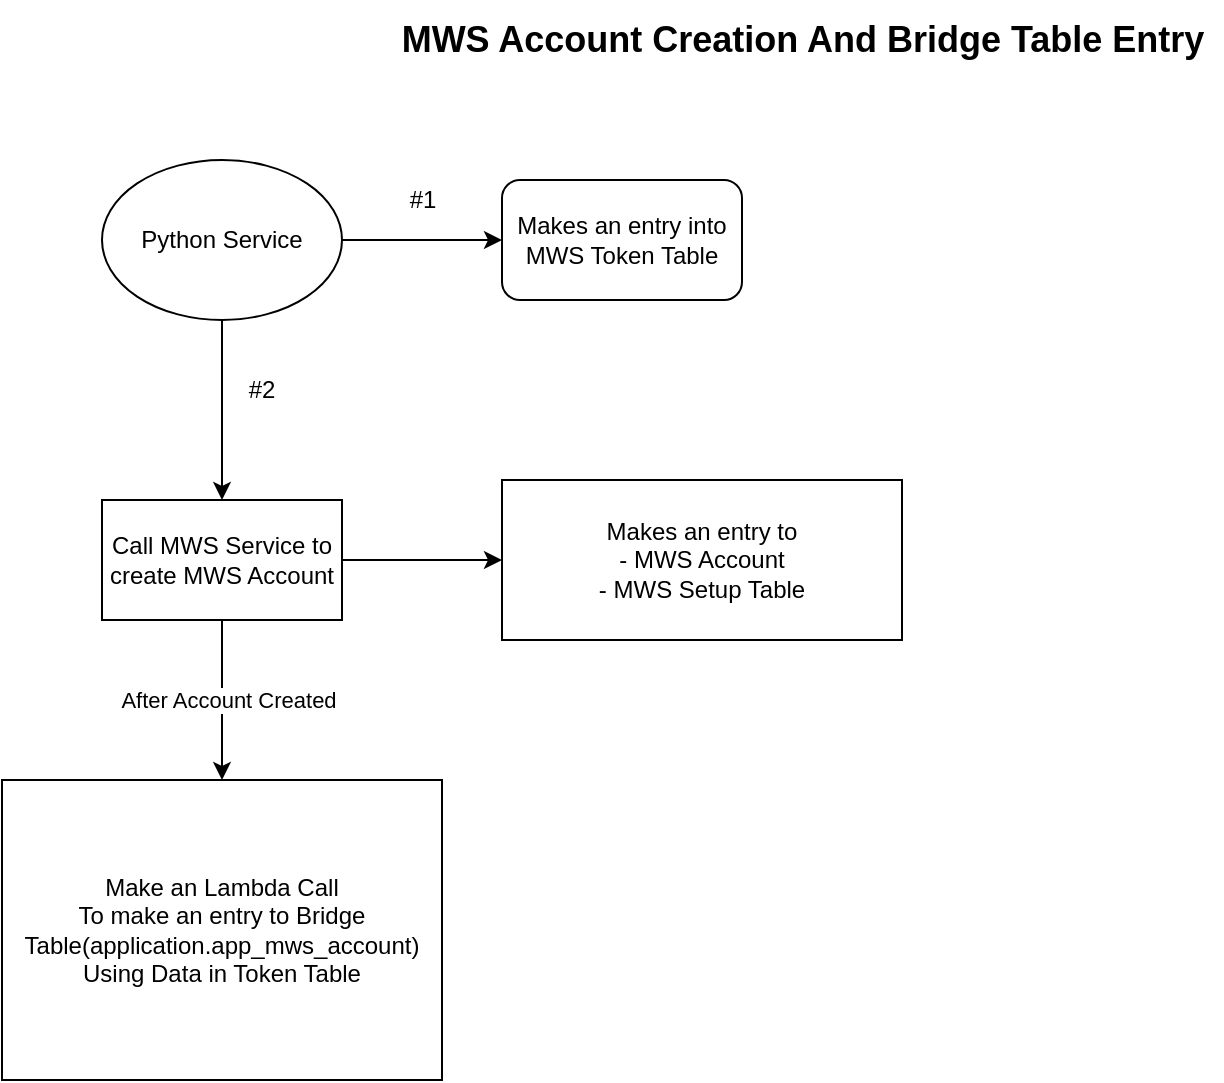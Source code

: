 <mxfile version="20.2.6" type="github" pages="3">
  <diagram id="2kyUw5TSCOFKaoBBtA5A" name="MWS Account Creation">
    <mxGraphModel dx="1186" dy="689" grid="1" gridSize="10" guides="1" tooltips="1" connect="1" arrows="1" fold="1" page="1" pageScale="1" pageWidth="827" pageHeight="1169" background="none" math="0" shadow="0">
      <root>
        <mxCell id="0" />
        <mxCell id="1" parent="0" />
        <mxCell id="R_IOrmHoINVgCqsksBNb-3" value="" style="edgeStyle=orthogonalEdgeStyle;rounded=0;orthogonalLoop=1;jettySize=auto;html=1;" parent="1" source="R_IOrmHoINVgCqsksBNb-1" target="R_IOrmHoINVgCqsksBNb-2" edge="1">
          <mxGeometry relative="1" as="geometry" />
        </mxCell>
        <mxCell id="R_IOrmHoINVgCqsksBNb-5" value="" style="edgeStyle=orthogonalEdgeStyle;rounded=0;orthogonalLoop=1;jettySize=auto;html=1;" parent="1" source="R_IOrmHoINVgCqsksBNb-1" target="R_IOrmHoINVgCqsksBNb-4" edge="1">
          <mxGeometry relative="1" as="geometry" />
        </mxCell>
        <mxCell id="R_IOrmHoINVgCqsksBNb-1" value="Python Service" style="ellipse;whiteSpace=wrap;html=1;" parent="1" vertex="1">
          <mxGeometry x="60" y="90" width="120" height="80" as="geometry" />
        </mxCell>
        <mxCell id="R_IOrmHoINVgCqsksBNb-2" value="Makes an entry into MWS Token Table" style="rounded=1;whiteSpace=wrap;html=1;" parent="1" vertex="1">
          <mxGeometry x="260" y="100" width="120" height="60" as="geometry" />
        </mxCell>
        <mxCell id="R_IOrmHoINVgCqsksBNb-7" value="" style="edgeStyle=orthogonalEdgeStyle;rounded=0;orthogonalLoop=1;jettySize=auto;html=1;" parent="1" source="R_IOrmHoINVgCqsksBNb-4" target="R_IOrmHoINVgCqsksBNb-6" edge="1">
          <mxGeometry relative="1" as="geometry" />
        </mxCell>
        <mxCell id="R_IOrmHoINVgCqsksBNb-11" value="" style="edgeStyle=orthogonalEdgeStyle;rounded=0;orthogonalLoop=1;jettySize=auto;html=1;" parent="1" source="R_IOrmHoINVgCqsksBNb-4" target="R_IOrmHoINVgCqsksBNb-10" edge="1">
          <mxGeometry relative="1" as="geometry" />
        </mxCell>
        <mxCell id="R_IOrmHoINVgCqsksBNb-12" value="After Account Created" style="edgeLabel;html=1;align=center;verticalAlign=middle;resizable=0;points=[];" parent="R_IOrmHoINVgCqsksBNb-11" vertex="1" connectable="0">
          <mxGeometry y="3" relative="1" as="geometry">
            <mxPoint as="offset" />
          </mxGeometry>
        </mxCell>
        <mxCell id="R_IOrmHoINVgCqsksBNb-4" value="Call MWS Service to create MWS Account" style="whiteSpace=wrap;html=1;" parent="1" vertex="1">
          <mxGeometry x="60" y="260" width="120" height="60" as="geometry" />
        </mxCell>
        <mxCell id="R_IOrmHoINVgCqsksBNb-6" value="Makes an entry to &lt;br&gt;- MWS Account&lt;br&gt;- MWS Setup Table" style="whiteSpace=wrap;html=1;" parent="1" vertex="1">
          <mxGeometry x="260" y="250" width="200" height="80" as="geometry" />
        </mxCell>
        <mxCell id="R_IOrmHoINVgCqsksBNb-8" value="#1" style="text;html=1;align=center;verticalAlign=middle;resizable=0;points=[];autosize=1;strokeColor=none;fillColor=none;" parent="1" vertex="1">
          <mxGeometry x="200" y="95" width="40" height="30" as="geometry" />
        </mxCell>
        <mxCell id="R_IOrmHoINVgCqsksBNb-9" value="#2" style="text;html=1;strokeColor=none;fillColor=none;align=center;verticalAlign=middle;whiteSpace=wrap;rounded=0;" parent="1" vertex="1">
          <mxGeometry x="110" y="190" width="60" height="30" as="geometry" />
        </mxCell>
        <mxCell id="R_IOrmHoINVgCqsksBNb-10" value="Make an Lambda Call&lt;br&gt;To make an entry to Bridge Table(application.app_mws_account)&lt;br&gt;Using Data in Token Table" style="whiteSpace=wrap;html=1;" parent="1" vertex="1">
          <mxGeometry x="10" y="400" width="220" height="150" as="geometry" />
        </mxCell>
        <mxCell id="_5ZpKjaNNh0cOgl5OjLV-1" value="&lt;b&gt;&lt;font style=&quot;font-size: 18px;&quot;&gt;MWS Account Creation And Bridge Table Entry&lt;/font&gt;&lt;/b&gt;" style="text;html=1;align=center;verticalAlign=middle;resizable=0;points=[];autosize=1;strokeColor=none;fillColor=none;" parent="1" vertex="1">
          <mxGeometry x="200" y="10" width="420" height="40" as="geometry" />
        </mxCell>
      </root>
    </mxGraphModel>
  </diagram>
  <diagram id="SskhIsj__zpxYApSq5ci" name="MWS Account Setup Failed">
    <mxGraphModel dx="1186" dy="625" grid="1" gridSize="10" guides="1" tooltips="1" connect="1" arrows="1" fold="1" page="1" pageScale="1" pageWidth="827" pageHeight="1169" math="0" shadow="0">
      <root>
        <mxCell id="0" />
        <mxCell id="1" parent="0" />
        <mxCell id="UV_0HoISNRlou2VlPmbs-9" style="edgeStyle=orthogonalEdgeStyle;rounded=0;orthogonalLoop=1;jettySize=auto;html=1;" parent="1" source="UV_0HoISNRlou2VlPmbs-1" target="UV_0HoISNRlou2VlPmbs-8" edge="1">
          <mxGeometry relative="1" as="geometry" />
        </mxCell>
        <mxCell id="UV_0HoISNRlou2VlPmbs-1" value="If Any Account Setup failed, And is visible in Cluvio Dashboard" style="ellipse;whiteSpace=wrap;html=1;" parent="1" vertex="1">
          <mxGeometry x="269" y="50" width="130" height="90" as="geometry" />
        </mxCell>
        <mxCell id="UV_0HoISNRlou2VlPmbs-2" value="Check the Account Present in Seller Profile Table.&amp;nbsp;&lt;br&gt;Create An Account And Make a Bridge Table Entry with same Account" style="whiteSpace=wrap;html=1;" parent="1" vertex="1">
          <mxGeometry x="20" y="390" width="180" height="130" as="geometry" />
        </mxCell>
        <mxCell id="UV_0HoISNRlou2VlPmbs-4" value="Create An Account With Respective Country Code,&amp;nbsp;&lt;br&gt;Once Data Downloaded Check for the Account and make an entry in Bridge Table&lt;br&gt;" style="whiteSpace=wrap;html=1;" parent="1" vertex="1">
          <mxGeometry x="440" y="390" width="190" height="130" as="geometry" />
        </mxCell>
        <mxCell id="UV_0HoISNRlou2VlPmbs-10" value="SELLER" style="edgeStyle=orthogonalEdgeStyle;rounded=0;orthogonalLoop=1;jettySize=auto;html=1;" parent="1" source="UV_0HoISNRlou2VlPmbs-8" target="UV_0HoISNRlou2VlPmbs-2" edge="1">
          <mxGeometry relative="1" as="geometry">
            <Array as="points">
              <mxPoint x="334" y="330" />
              <mxPoint x="110" y="330" />
            </Array>
          </mxGeometry>
        </mxCell>
        <mxCell id="UV_0HoISNRlou2VlPmbs-11" style="edgeStyle=orthogonalEdgeStyle;rounded=0;orthogonalLoop=1;jettySize=auto;html=1;" parent="1" source="UV_0HoISNRlou2VlPmbs-8" edge="1">
          <mxGeometry relative="1" as="geometry">
            <mxPoint x="540" y="390" as="targetPoint" />
            <Array as="points">
              <mxPoint x="334" y="330" />
              <mxPoint x="540" y="330" />
            </Array>
          </mxGeometry>
        </mxCell>
        <mxCell id="UV_0HoISNRlou2VlPmbs-12" value="VENDOR" style="edgeLabel;html=1;align=center;verticalAlign=middle;resizable=0;points=[];" parent="UV_0HoISNRlou2VlPmbs-11" vertex="1" connectable="0">
          <mxGeometry x="0.075" y="-1" relative="1" as="geometry">
            <mxPoint x="-10" y="-1" as="offset" />
          </mxGeometry>
        </mxCell>
        <mxCell id="UV_0HoISNRlou2VlPmbs-16" value="IF NOT PRESENT" style="edgeLabel;html=1;align=center;verticalAlign=middle;resizable=0;points=[];" parent="UV_0HoISNRlou2VlPmbs-11" vertex="1" connectable="0">
          <mxGeometry x="-0.769" y="-1" relative="1" as="geometry">
            <mxPoint as="offset" />
          </mxGeometry>
        </mxCell>
        <mxCell id="UV_0HoISNRlou2VlPmbs-14" value="" style="edgeStyle=orthogonalEdgeStyle;rounded=0;orthogonalLoop=1;jettySize=auto;html=1;entryX=0;entryY=0.5;entryDx=0;entryDy=0;" parent="1" source="UV_0HoISNRlou2VlPmbs-8" target="UV_0HoISNRlou2VlPmbs-18" edge="1">
          <mxGeometry relative="1" as="geometry">
            <mxPoint x="677" y="97" as="targetPoint" />
          </mxGeometry>
        </mxCell>
        <mxCell id="UV_0HoISNRlou2VlPmbs-15" value="IF PRESENT" style="edgeLabel;html=1;align=center;verticalAlign=middle;resizable=0;points=[];" parent="UV_0HoISNRlou2VlPmbs-14" vertex="1" connectable="0">
          <mxGeometry x="-0.225" y="-4" relative="1" as="geometry">
            <mxPoint as="offset" />
          </mxGeometry>
        </mxCell>
        <mxCell id="UV_0HoISNRlou2VlPmbs-8" value="Check for Entry in Token Table" style="whiteSpace=wrap;html=1;" parent="1" vertex="1">
          <mxGeometry x="274" y="190" width="120" height="60" as="geometry" />
        </mxCell>
        <mxCell id="UV_0HoISNRlou2VlPmbs-18" value="If both Account &amp;amp; Country Code,&lt;br&gt;&amp;nbsp;Create An account using SWAGGER" style="whiteSpace=wrap;html=1;aspect=fixed;" parent="1" vertex="1">
          <mxGeometry x="630" y="155" width="130" height="130" as="geometry" />
        </mxCell>
        <mxCell id="UV_0HoISNRlou2VlPmbs-19" value="&lt;b&gt;&lt;font style=&quot;font-size: 18px;&quot;&gt;MWS Account Setup Failed&lt;/font&gt;&lt;/b&gt;" style="text;html=1;align=center;verticalAlign=middle;resizable=0;points=[];autosize=1;strokeColor=none;fillColor=none;" parent="1" vertex="1">
          <mxGeometry x="380" y="10" width="260" height="40" as="geometry" />
        </mxCell>
      </root>
    </mxGraphModel>
  </diagram>
  <diagram id="HbvgRs90FBUxspBB6kh8" name="Request &amp; Download Report">
    <mxGraphModel dx="1186" dy="689" grid="1" gridSize="10" guides="1" tooltips="1" connect="1" arrows="1" fold="1" page="0" pageScale="1" pageWidth="827" pageHeight="1169" math="0" shadow="0">
      <root>
        <mxCell id="0" />
        <mxCell id="1" parent="0" />
        <mxCell id="a2vtos277T7BI3q1SoCo-1" value="MWS Account&lt;br&gt;in PENDING" style="ellipse;whiteSpace=wrap;html=1;" parent="1" vertex="1">
          <mxGeometry x="50" y="100" width="120" height="80" as="geometry" />
        </mxCell>
        <mxCell id="a2vtos277T7BI3q1SoCo-4" style="edgeStyle=orthogonalEdgeStyle;rounded=0;orthogonalLoop=1;jettySize=auto;html=1;entryX=1;entryY=0.5;entryDx=0;entryDy=0;" parent="1" source="a2vtos277T7BI3q1SoCo-2" target="a2vtos277T7BI3q1SoCo-1" edge="1">
          <mxGeometry relative="1" as="geometry" />
        </mxCell>
        <mxCell id="a2vtos277T7BI3q1SoCo-30" value="get" style="edgeLabel;html=1;align=center;verticalAlign=middle;resizable=0;points=[];" parent="a2vtos277T7BI3q1SoCo-4" vertex="1" connectable="0">
          <mxGeometry x="0.222" y="1" relative="1" as="geometry">
            <mxPoint as="offset" />
          </mxGeometry>
        </mxCell>
        <mxCell id="a2vtos277T7BI3q1SoCo-6" value="" style="edgeStyle=orthogonalEdgeStyle;rounded=0;orthogonalLoop=1;jettySize=auto;html=1;" parent="1" source="a2vtos277T7BI3q1SoCo-2" target="a2vtos277T7BI3q1SoCo-5" edge="1">
          <mxGeometry relative="1" as="geometry" />
        </mxCell>
        <mxCell id="IpcZbRmQqW8uwY8bevML-3" value="#1" style="edgeLabel;html=1;align=center;verticalAlign=middle;resizable=0;points=[];" vertex="1" connectable="0" parent="a2vtos277T7BI3q1SoCo-6">
          <mxGeometry y="1" relative="1" as="geometry">
            <mxPoint as="offset" />
          </mxGeometry>
        </mxCell>
        <mxCell id="IpcZbRmQqW8uwY8bevML-2" value="" style="edgeStyle=orthogonalEdgeStyle;rounded=0;orthogonalLoop=1;jettySize=auto;html=1;" edge="1" parent="1" source="a2vtos277T7BI3q1SoCo-2" target="IpcZbRmQqW8uwY8bevML-1">
          <mxGeometry relative="1" as="geometry" />
        </mxCell>
        <mxCell id="IpcZbRmQqW8uwY8bevML-4" value="#2" style="edgeLabel;html=1;align=center;verticalAlign=middle;resizable=0;points=[];" vertex="1" connectable="0" parent="IpcZbRmQqW8uwY8bevML-2">
          <mxGeometry x="-0.025" y="2" relative="1" as="geometry">
            <mxPoint as="offset" />
          </mxGeometry>
        </mxCell>
        <mxCell id="a2vtos277T7BI3q1SoCo-2" value="MWS Schedular&lt;br&gt;" style="whiteSpace=wrap;html=1;" parent="1" vertex="1">
          <mxGeometry x="260" y="110" width="120" height="60" as="geometry" />
        </mxCell>
        <mxCell id="a2vtos277T7BI3q1SoCo-8" value="" style="edgeStyle=orthogonalEdgeStyle;rounded=0;orthogonalLoop=1;jettySize=auto;html=1;" parent="1" source="a2vtos277T7BI3q1SoCo-5" target="a2vtos277T7BI3q1SoCo-7" edge="1">
          <mxGeometry relative="1" as="geometry">
            <Array as="points">
              <mxPoint x="320" y="320" />
            </Array>
          </mxGeometry>
        </mxCell>
        <mxCell id="a2vtos277T7BI3q1SoCo-11" value="SELLER" style="edgeLabel;html=1;align=center;verticalAlign=middle;resizable=0;points=[];" parent="a2vtos277T7BI3q1SoCo-8" vertex="1" connectable="0">
          <mxGeometry x="0.71" y="2" relative="1" as="geometry">
            <mxPoint x="28" as="offset" />
          </mxGeometry>
        </mxCell>
        <mxCell id="a2vtos277T7BI3q1SoCo-10" style="edgeStyle=orthogonalEdgeStyle;rounded=0;orthogonalLoop=1;jettySize=auto;html=1;entryX=0;entryY=0.5;entryDx=0;entryDy=0;" parent="1" source="a2vtos277T7BI3q1SoCo-5" target="a2vtos277T7BI3q1SoCo-9" edge="1">
          <mxGeometry relative="1" as="geometry">
            <Array as="points">
              <mxPoint x="320" y="320" />
              <mxPoint x="430" y="320" />
            </Array>
          </mxGeometry>
        </mxCell>
        <mxCell id="a2vtos277T7BI3q1SoCo-12" value="VENDOR" style="edgeLabel;html=1;align=center;verticalAlign=middle;resizable=0;points=[];" parent="a2vtos277T7BI3q1SoCo-10" vertex="1" connectable="0">
          <mxGeometry x="0.485" relative="1" as="geometry">
            <mxPoint x="-11" y="1" as="offset" />
          </mxGeometry>
        </mxCell>
        <mxCell id="a2vtos277T7BI3q1SoCo-5" value="All Pending Accounts to seperate as SELLER &amp;amp; VENDOR" style="whiteSpace=wrap;html=1;" parent="1" vertex="1">
          <mxGeometry x="260" y="210" width="120" height="60" as="geometry" />
        </mxCell>
        <mxCell id="a2vtos277T7BI3q1SoCo-14" style="edgeStyle=orthogonalEdgeStyle;rounded=0;orthogonalLoop=1;jettySize=auto;html=1;" parent="1" source="a2vtos277T7BI3q1SoCo-7" target="a2vtos277T7BI3q1SoCo-13" edge="1">
          <mxGeometry relative="1" as="geometry">
            <Array as="points">
              <mxPoint x="140" y="410" />
            </Array>
          </mxGeometry>
        </mxCell>
        <mxCell id="a2vtos277T7BI3q1SoCo-7" value="Request for 18 Months Order Report&lt;br&gt;(30 days max request)" style="whiteSpace=wrap;html=1;" parent="1" vertex="1">
          <mxGeometry x="70" y="280" width="130" height="60" as="geometry" />
        </mxCell>
        <mxCell id="a2vtos277T7BI3q1SoCo-15" style="edgeStyle=orthogonalEdgeStyle;rounded=0;orthogonalLoop=1;jettySize=auto;html=1;entryX=1;entryY=0.75;entryDx=0;entryDy=0;" parent="1" source="a2vtos277T7BI3q1SoCo-9" target="a2vtos277T7BI3q1SoCo-13" edge="1">
          <mxGeometry relative="1" as="geometry">
            <Array as="points">
              <mxPoint x="500" y="410" />
              <mxPoint x="380" y="410" />
            </Array>
          </mxGeometry>
        </mxCell>
        <mxCell id="a2vtos277T7BI3q1SoCo-9" value="Request for 13 months Sales Report&lt;br&gt;(15 days max request)" style="whiteSpace=wrap;html=1;" parent="1" vertex="1">
          <mxGeometry x="440" y="290" width="130" height="60" as="geometry" />
        </mxCell>
        <mxCell id="a2vtos277T7BI3q1SoCo-17" value="" style="edgeStyle=orthogonalEdgeStyle;rounded=0;orthogonalLoop=1;jettySize=auto;html=1;" parent="1" source="a2vtos277T7BI3q1SoCo-13" target="a2vtos277T7BI3q1SoCo-16" edge="1">
          <mxGeometry relative="1" as="geometry" />
        </mxCell>
        <mxCell id="a2vtos277T7BI3q1SoCo-13" value="MWS Service" style="rounded=0;whiteSpace=wrap;html=1;" parent="1" vertex="1">
          <mxGeometry x="260" y="380" width="120" height="60" as="geometry" />
        </mxCell>
        <mxCell id="a2vtos277T7BI3q1SoCo-19" value="" style="edgeStyle=orthogonalEdgeStyle;rounded=0;orthogonalLoop=1;jettySize=auto;html=1;" parent="1" source="a2vtos277T7BI3q1SoCo-16" target="a2vtos277T7BI3q1SoCo-18" edge="1">
          <mxGeometry relative="1" as="geometry" />
        </mxCell>
        <mxCell id="a2vtos277T7BI3q1SoCo-16" value="Make a request to amazon." style="whiteSpace=wrap;html=1;rounded=0;" parent="1" vertex="1">
          <mxGeometry x="260" y="470" width="120" height="60" as="geometry" />
        </mxCell>
        <mxCell id="a2vtos277T7BI3q1SoCo-23" value="" style="edgeStyle=orthogonalEdgeStyle;rounded=0;orthogonalLoop=1;jettySize=auto;html=1;" parent="1" source="a2vtos277T7BI3q1SoCo-18" target="a2vtos277T7BI3q1SoCo-22" edge="1">
          <mxGeometry relative="1" as="geometry" />
        </mxCell>
        <mxCell id="a2vtos277T7BI3q1SoCo-18" value="Response will be &quot;request_ID&quot;" style="whiteSpace=wrap;html=1;rounded=0;" parent="1" vertex="1">
          <mxGeometry x="260" y="570" width="120" height="60" as="geometry" />
        </mxCell>
        <mxCell id="a2vtos277T7BI3q1SoCo-25" value="" style="edgeStyle=orthogonalEdgeStyle;rounded=0;orthogonalLoop=1;jettySize=auto;html=1;" parent="1" source="a2vtos277T7BI3q1SoCo-22" target="a2vtos277T7BI3q1SoCo-24" edge="1">
          <mxGeometry relative="1" as="geometry" />
        </mxCell>
        <mxCell id="a2vtos277T7BI3q1SoCo-22" value="Wait for 10min" style="ellipse;whiteSpace=wrap;html=1;rounded=0;" parent="1" vertex="1">
          <mxGeometry x="260" y="650" width="120" height="60" as="geometry" />
        </mxCell>
        <mxCell id="a2vtos277T7BI3q1SoCo-27" value="" style="edgeStyle=orthogonalEdgeStyle;rounded=0;orthogonalLoop=1;jettySize=auto;html=1;" parent="1" source="a2vtos277T7BI3q1SoCo-24" target="a2vtos277T7BI3q1SoCo-26" edge="1">
          <mxGeometry relative="1" as="geometry" />
        </mxCell>
        <mxCell id="a2vtos277T7BI3q1SoCo-24" value="Using &quot;request_ID&quot; make a request to amazon for Report_Document_ID" style="whiteSpace=wrap;html=1;rounded=0;" parent="1" vertex="1">
          <mxGeometry x="260" y="740" width="120" height="60" as="geometry" />
        </mxCell>
        <mxCell id="a2vtos277T7BI3q1SoCo-29" value="" style="edgeStyle=orthogonalEdgeStyle;rounded=0;orthogonalLoop=1;jettySize=auto;html=1;" parent="1" source="a2vtos277T7BI3q1SoCo-26" target="a2vtos277T7BI3q1SoCo-28" edge="1">
          <mxGeometry relative="1" as="geometry" />
        </mxCell>
        <mxCell id="a2vtos277T7BI3q1SoCo-26" value="Using Report_Document_ID request for download URL" style="whiteSpace=wrap;html=1;rounded=0;" parent="1" vertex="1">
          <mxGeometry x="260" y="820" width="120" height="60" as="geometry" />
        </mxCell>
        <mxCell id="a2vtos277T7BI3q1SoCo-28" value="Using URL Download the file and process and download the data to DB" style="whiteSpace=wrap;html=1;rounded=0;" parent="1" vertex="1">
          <mxGeometry x="260" y="900" width="120" height="60" as="geometry" />
        </mxCell>
        <mxCell id="IpcZbRmQqW8uwY8bevML-6" value="" style="edgeStyle=orthogonalEdgeStyle;rounded=0;orthogonalLoop=1;jettySize=auto;html=1;" edge="1" parent="1" source="IpcZbRmQqW8uwY8bevML-1" target="IpcZbRmQqW8uwY8bevML-5">
          <mxGeometry relative="1" as="geometry" />
        </mxCell>
        <mxCell id="IpcZbRmQqW8uwY8bevML-1" value="After data download" style="whiteSpace=wrap;html=1;" vertex="1" parent="1">
          <mxGeometry x="720" y="110" width="120" height="60" as="geometry" />
        </mxCell>
        <mxCell id="IpcZbRmQqW8uwY8bevML-8" value="" style="edgeStyle=orthogonalEdgeStyle;rounded=0;orthogonalLoop=1;jettySize=auto;html=1;" edge="1" parent="1" source="IpcZbRmQqW8uwY8bevML-5" target="IpcZbRmQqW8uwY8bevML-7">
          <mxGeometry relative="1" as="geometry" />
        </mxCell>
        <mxCell id="IpcZbRmQqW8uwY8bevML-5" value="Fetch the respective AMS Account by using DB" style="whiteSpace=wrap;html=1;" vertex="1" parent="1">
          <mxGeometry x="720" y="250" width="120" height="60" as="geometry" />
        </mxCell>
        <mxCell id="IpcZbRmQqW8uwY8bevML-10" value="" style="edgeStyle=orthogonalEdgeStyle;rounded=0;orthogonalLoop=1;jettySize=auto;html=1;" edge="1" parent="1" source="IpcZbRmQqW8uwY8bevML-7" target="IpcZbRmQqW8uwY8bevML-9">
          <mxGeometry relative="1" as="geometry" />
        </mxCell>
        <mxCell id="IpcZbRmQqW8uwY8bevML-7" value="Get AMS Account details by calling ams service" style="whiteSpace=wrap;html=1;" vertex="1" parent="1">
          <mxGeometry x="720" y="390" width="120" height="60" as="geometry" />
        </mxCell>
        <mxCell id="IpcZbRmQqW8uwY8bevML-12" value="" style="edgeStyle=orthogonalEdgeStyle;rounded=0;orthogonalLoop=1;jettySize=auto;html=1;" edge="1" parent="1" source="IpcZbRmQqW8uwY8bevML-9" target="IpcZbRmQqW8uwY8bevML-11">
          <mxGeometry relative="1" as="geometry" />
        </mxCell>
        <mxCell id="IpcZbRmQqW8uwY8bevML-9" value="Update the Subscription" style="whiteSpace=wrap;html=1;" vertex="1" parent="1">
          <mxGeometry x="720" y="490" width="120" height="60" as="geometry" />
        </mxCell>
        <mxCell id="IpcZbRmQqW8uwY8bevML-14" value="" style="edgeStyle=orthogonalEdgeStyle;rounded=0;orthogonalLoop=1;jettySize=auto;html=1;" edge="1" parent="1" source="IpcZbRmQqW8uwY8bevML-11" target="IpcZbRmQqW8uwY8bevML-13">
          <mxGeometry relative="1" as="geometry" />
        </mxCell>
        <mxCell id="IpcZbRmQqW8uwY8bevML-11" value="Call AMS Service to update the Data" style="whiteSpace=wrap;html=1;" vertex="1" parent="1">
          <mxGeometry x="720" y="590" width="120" height="60" as="geometry" />
        </mxCell>
        <mxCell id="IpcZbRmQqW8uwY8bevML-16" value="" style="edgeStyle=orthogonalEdgeStyle;rounded=0;orthogonalLoop=1;jettySize=auto;html=1;" edge="1" parent="1" source="IpcZbRmQqW8uwY8bevML-13" target="IpcZbRmQqW8uwY8bevML-15">
          <mxGeometry relative="1" as="geometry" />
        </mxCell>
        <mxCell id="IpcZbRmQqW8uwY8bevML-13" value="Make mws , isSubscription table to TRUE" style="whiteSpace=wrap;html=1;" vertex="1" parent="1">
          <mxGeometry x="720" y="680" width="120" height="60" as="geometry" />
        </mxCell>
        <mxCell id="IpcZbRmQqW8uwY8bevML-15" value="Mark MWS Account TO ACTIVE" style="whiteSpace=wrap;html=1;" vertex="1" parent="1">
          <mxGeometry x="720" y="780" width="120" height="60" as="geometry" />
        </mxCell>
      </root>
    </mxGraphModel>
  </diagram>
</mxfile>
